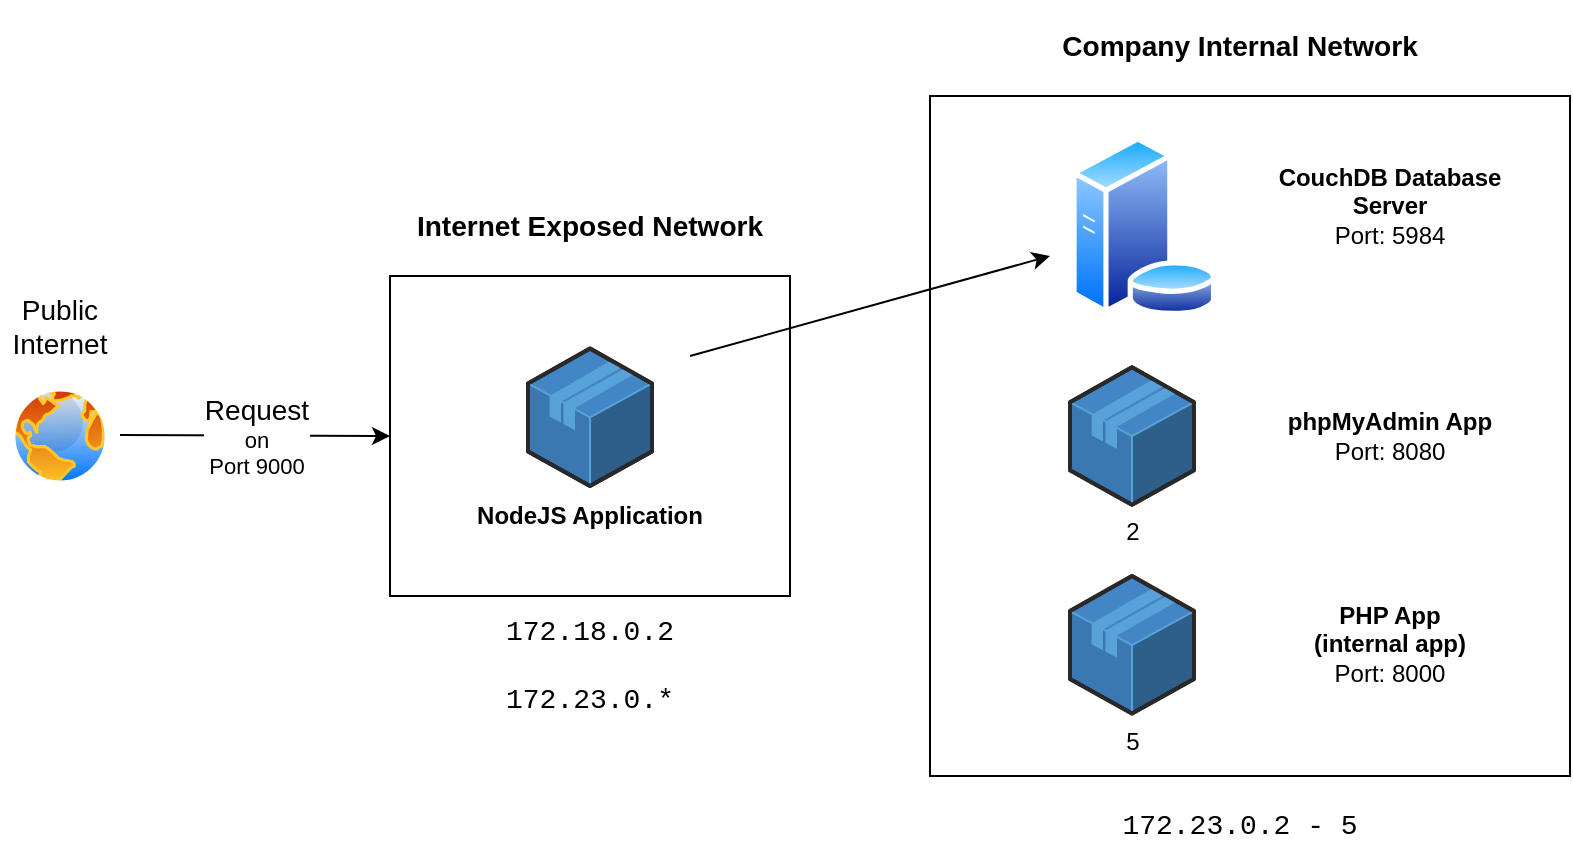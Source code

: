 <mxfile version="21.7.5" type="device">
  <diagram name="Page-1" id="t6VBpq6WZxlVjPO88l4z">
    <mxGraphModel dx="1050" dy="605" grid="1" gridSize="10" guides="1" tooltips="1" connect="1" arrows="1" fold="1" page="1" pageScale="1" pageWidth="850" pageHeight="1100" math="0" shadow="0">
      <root>
        <mxCell id="0" />
        <mxCell id="1" parent="0" />
        <mxCell id="F6WAKykd22EEsa-aBfTH-1" value="" style="rounded=0;whiteSpace=wrap;html=1;" parent="1" vertex="1">
          <mxGeometry x="500" y="130" width="320" height="340" as="geometry" />
        </mxCell>
        <mxCell id="F6WAKykd22EEsa-aBfTH-2" value="" style="rounded=0;whiteSpace=wrap;html=1;" parent="1" vertex="1">
          <mxGeometry x="230" y="220" width="200" height="160" as="geometry" />
        </mxCell>
        <mxCell id="F6WAKykd22EEsa-aBfTH-3" value="" style="image;aspect=fixed;perimeter=ellipsePerimeter;html=1;align=center;shadow=0;dashed=0;spacingTop=3;image=img/lib/active_directory/internet_globe.svg;" parent="1" vertex="1">
          <mxGeometry x="40" y="275" width="50" height="50" as="geometry" />
        </mxCell>
        <mxCell id="F6WAKykd22EEsa-aBfTH-4" style="edgeStyle=orthogonalEdgeStyle;rounded=0;orthogonalLoop=1;jettySize=auto;html=1;exitX=0.5;exitY=1;exitDx=0;exitDy=0;" parent="1" source="F6WAKykd22EEsa-aBfTH-1" target="F6WAKykd22EEsa-aBfTH-1" edge="1">
          <mxGeometry relative="1" as="geometry" />
        </mxCell>
        <mxCell id="F6WAKykd22EEsa-aBfTH-7" value="&lt;div align=&quot;center&quot;&gt;&lt;font style=&quot;font-size: 14px;&quot;&gt;Public Internet&lt;/font&gt;&lt;br&gt;&lt;/div&gt;" style="text;html=1;strokeColor=none;fillColor=none;align=center;verticalAlign=middle;whiteSpace=wrap;rounded=0;" parent="1" vertex="1">
          <mxGeometry x="35" y="230" width="60" height="30" as="geometry" />
        </mxCell>
        <mxCell id="F6WAKykd22EEsa-aBfTH-8" value="" style="endArrow=classic;html=1;rounded=0;entryX=0;entryY=0.5;entryDx=0;entryDy=0;" parent="1" target="F6WAKykd22EEsa-aBfTH-2" edge="1">
          <mxGeometry relative="1" as="geometry">
            <mxPoint x="95" y="299.5" as="sourcePoint" />
            <mxPoint x="195" y="299.5" as="targetPoint" />
          </mxGeometry>
        </mxCell>
        <mxCell id="F6WAKykd22EEsa-aBfTH-9" value="&lt;font style=&quot;font-size: 14px;&quot;&gt;Request&lt;/font&gt;&lt;br&gt;on&lt;br&gt;Port 9000" style="edgeLabel;resizable=0;html=1;align=center;verticalAlign=middle;" parent="F6WAKykd22EEsa-aBfTH-8" connectable="0" vertex="1">
          <mxGeometry relative="1" as="geometry" />
        </mxCell>
        <mxCell id="F6WAKykd22EEsa-aBfTH-12" value="&lt;div&gt;&lt;h3&gt;Internet Exposed Network&lt;/h3&gt;&lt;/div&gt;" style="text;html=1;strokeColor=none;fillColor=none;align=center;verticalAlign=middle;whiteSpace=wrap;rounded=0;" parent="1" vertex="1">
          <mxGeometry x="235" y="180" width="190" height="30" as="geometry" />
        </mxCell>
        <mxCell id="F6WAKykd22EEsa-aBfTH-14" value="&lt;div&gt;&lt;h3&gt;Company Internal Network&lt;/h3&gt;&lt;/div&gt;" style="text;html=1;strokeColor=none;fillColor=none;align=center;verticalAlign=middle;whiteSpace=wrap;rounded=0;" parent="1" vertex="1">
          <mxGeometry x="560" y="90" width="190" height="30" as="geometry" />
        </mxCell>
        <mxCell id="F6WAKykd22EEsa-aBfTH-15" value="" style="verticalLabelPosition=bottom;html=1;verticalAlign=top;strokeWidth=1;align=center;outlineConnect=0;dashed=0;outlineConnect=0;shape=mxgraph.aws3d.application;fillColor=#4286c5;strokeColor=#57A2D8;aspect=fixed;" parent="1" vertex="1">
          <mxGeometry x="299" y="256.2" width="62" height="68.8" as="geometry" />
        </mxCell>
        <mxCell id="F6WAKykd22EEsa-aBfTH-16" value="&lt;b&gt;NodeJS Application&lt;br&gt;&lt;/b&gt;" style="text;html=1;strokeColor=none;fillColor=none;align=center;verticalAlign=middle;whiteSpace=wrap;rounded=0;" parent="1" vertex="1">
          <mxGeometry x="260" y="325" width="140" height="30" as="geometry" />
        </mxCell>
        <mxCell id="F6WAKykd22EEsa-aBfTH-17" value="" style="endArrow=classic;html=1;rounded=0;exitX=0.75;exitY=0.25;exitDx=0;exitDy=0;exitPerimeter=0;" parent="1" source="F6WAKykd22EEsa-aBfTH-2" edge="1">
          <mxGeometry width="50" height="50" relative="1" as="geometry">
            <mxPoint x="400" y="300" as="sourcePoint" />
            <mxPoint x="560" y="210" as="targetPoint" />
          </mxGeometry>
        </mxCell>
        <mxCell id="F6WAKykd22EEsa-aBfTH-18" value="" style="image;aspect=fixed;perimeter=ellipsePerimeter;html=1;align=center;shadow=0;dashed=0;spacingTop=3;image=img/lib/active_directory/database_server.svg;" parent="1" vertex="1">
          <mxGeometry x="570" y="150" width="73.8" height="90" as="geometry" />
        </mxCell>
        <mxCell id="F6WAKykd22EEsa-aBfTH-19" value="&lt;div&gt;5&lt;/div&gt;" style="verticalLabelPosition=bottom;html=1;verticalAlign=top;strokeWidth=1;align=center;outlineConnect=0;dashed=0;outlineConnect=0;shape=mxgraph.aws3d.application;fillColor=#4286c5;strokeColor=#57A2D8;aspect=fixed;" parent="1" vertex="1">
          <mxGeometry x="570" y="370" width="62" height="68.8" as="geometry" />
        </mxCell>
        <mxCell id="F6WAKykd22EEsa-aBfTH-20" value="2" style="verticalLabelPosition=bottom;html=1;verticalAlign=top;strokeWidth=1;align=center;outlineConnect=0;dashed=0;outlineConnect=0;shape=mxgraph.aws3d.application;fillColor=#4286c5;strokeColor=#57A2D8;aspect=fixed;" parent="1" vertex="1">
          <mxGeometry x="570" y="265.6" width="62" height="68.8" as="geometry" />
        </mxCell>
        <mxCell id="F6WAKykd22EEsa-aBfTH-21" value="&lt;b&gt;CouchDB Database Server&lt;/b&gt;&lt;br&gt;Port: 5984" style="text;html=1;strokeColor=none;fillColor=none;align=center;verticalAlign=middle;whiteSpace=wrap;rounded=0;" parent="1" vertex="1">
          <mxGeometry x="660" y="170" width="140" height="30" as="geometry" />
        </mxCell>
        <mxCell id="F6WAKykd22EEsa-aBfTH-22" value="&lt;div&gt;&lt;b&gt;phpMyAdmin App&lt;/b&gt;&lt;/div&gt;Port: 8080" style="text;html=1;strokeColor=none;fillColor=none;align=center;verticalAlign=middle;whiteSpace=wrap;rounded=0;" parent="1" vertex="1">
          <mxGeometry x="660" y="285" width="140" height="30" as="geometry" />
        </mxCell>
        <mxCell id="F6WAKykd22EEsa-aBfTH-23" value="&lt;b&gt;PHP App&lt;br&gt;&lt;/b&gt;&lt;div&gt;&lt;b&gt;(internal app)&lt;br&gt;&lt;/b&gt;Port: 8000&lt;b&gt;&lt;br&gt;&lt;/b&gt;&lt;/div&gt;" style="text;html=1;strokeColor=none;fillColor=none;align=center;verticalAlign=middle;whiteSpace=wrap;rounded=0;" parent="1" vertex="1">
          <mxGeometry x="660" y="389.4" width="140" height="30" as="geometry" />
        </mxCell>
        <mxCell id="F6WAKykd22EEsa-aBfTH-24" value="&lt;font style=&quot;font-size: 14px;&quot; face=&quot;Courier New&quot;&gt;172.18.0.2&lt;/font&gt;&lt;font style=&quot;font-size: 14px;&quot; face=&quot;Courier New&quot;&gt;&lt;br&gt;&lt;br&gt;172.23.0.*&lt;/font&gt;" style="text;html=1;strokeColor=none;fillColor=none;align=center;verticalAlign=middle;whiteSpace=wrap;rounded=0;" parent="1" vertex="1">
          <mxGeometry x="250" y="400" width="160" height="30" as="geometry" />
        </mxCell>
        <mxCell id="F6WAKykd22EEsa-aBfTH-25" value="&lt;font face=&quot;Courier New&quot; style=&quot;font-size: 14px;&quot;&gt;172.23.0.2 - 5&lt;br&gt;&lt;/font&gt;" style="text;html=1;strokeColor=none;fillColor=none;align=center;verticalAlign=middle;whiteSpace=wrap;rounded=0;" parent="1" vertex="1">
          <mxGeometry x="575" y="480" width="160" height="30" as="geometry" />
        </mxCell>
      </root>
    </mxGraphModel>
  </diagram>
</mxfile>
